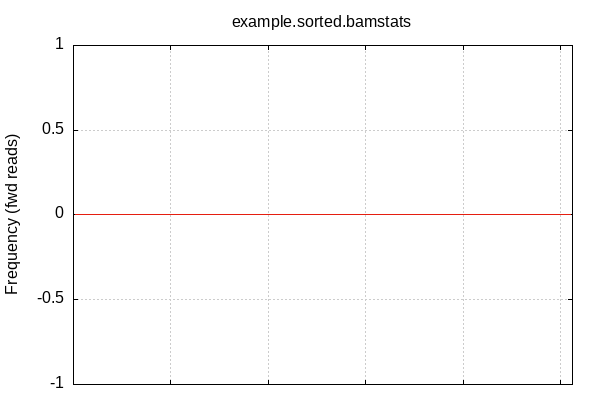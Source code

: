 
            set terminal png size 600,400 truecolor
            set output "example.stats/quals3.png"
            set grid xtics ytics y2tics back lc rgb "#cccccc"
            set multiplot
            
            set title "example.sorted.bamstats"
            set ylabel "Frequency (fwd reads)"
            set label "Cycle 1" at 256+1,4
            unset xlabel
            set xrange [0:256]
            set format x ""
        plot '-' using 1:2 with lines t '','-' using 1:2 with lines t '','-' using 1:2 with lines t '','-' using 1:2 with lines t '','-' using 1:2 with lines t '','-' using 1:2 with lines t '','-' using 1:2 with lines t '','-' using 1:2 with lines t '','-' using 1:2 with lines t '','-' using 1:2 with lines t '','-' using 1:2 with lines t '','-' using 1:2 with lines t '','-' using 1:2 with lines t '','-' using 1:2 with lines t '','-' using 1:2 with lines t '','-' using 1:2 with lines t '','-' using 1:2 with lines t '','-' using 1:2 with lines t '','-' using 1:2 with lines t '','-' using 1:2 with lines t '','-' using 1:2 with lines t '','-' using 1:2 with lines t '','-' using 1:2 with lines t '','-' using 1:2 with lines t '','-' using 1:2 with lines t '','-' using 1:2 with lines t '','-' using 1:2 with lines t '','-' using 1:2 with lines t '','-' using 1:2 with lines t '','-' using 1:2 with lines t '','-' using 1:2 with lines t ''
1	0
2	0
3	0
4	0
5	0
6	0
7	0
8	0
9	0
10	0
11	0
12	0
13	0
14	0
15	0
16	0
17	0
18	0
19	0
20	0
21	0
22	0
23	0
24	0
25	0
26	0
27	0
28	0
29	0
30	0
31	0
32	0
33	0
34	0
35	0
36	0
37	0
38	0
39	0
40	0
41	0
42	0
43	0
44	0
45	0
46	0
47	0
48	0
49	0
50	0
51	0
52	0
53	0
54	0
55	0
56	0
57	0
58	0
59	0
60	0
61	0
62	0
63	0
64	0
65	0
66	0
67	0
68	0
69	0
70	0
71	0
72	0
73	0
74	0
75	0
76	0
77	0
78	0
79	0
80	0
81	0
82	0
83	0
84	0
85	0
86	0
87	0
88	0
89	0
90	0
91	0
92	0
93	0
94	0
95	0
96	0
97	0
98	0
99	0
100	0
101	0
102	0
103	0
104	0
105	0
106	0
107	0
108	0
109	0
110	0
111	0
112	0
113	0
114	0
115	0
116	0
117	0
118	0
119	0
120	0
121	0
122	0
123	0
124	0
125	0
126	0
127	0
128	0
129	0
130	0
131	0
132	0
133	0
134	0
135	0
136	0
137	0
138	0
139	0
140	0
141	0
142	0
143	0
144	0
145	0
146	0
147	0
148	0
149	0
150	0
151	0
152	0
153	0
154	0
155	0
156	0
157	0
158	0
159	0
160	0
161	0
162	0
163	0
164	0
165	0
166	0
167	0
168	0
169	0
170	0
171	0
172	0
173	0
174	0
175	0
176	0
177	0
178	0
179	0
180	0
181	0
182	0
183	0
184	0
185	0
186	0
187	0
188	0
189	0
190	0
191	0
192	0
193	0
194	0
195	0
196	0
197	0
198	0
199	0
200	0
201	0
202	0
203	0
204	0
205	0
206	0
207	0
208	0
209	0
210	0
211	0
212	0
213	0
214	0
215	0
216	0
217	0
218	0
219	0
220	0
221	0
222	0
223	0
224	0
225	0
226	0
227	0
228	0
229	0
230	0
231	0
232	0
233	0
234	0
235	0
236	0
237	0
238	0
239	0
240	0
241	0
242	0
243	0
244	0
245	0
246	0
247	0
248	0
249	0
250	0
251	0
252	0
253	0
254	0
255	0
end
1	0
2	0
3	0
4	0
5	0
6	0
7	0
8	0
9	0
10	0
11	0
12	0
13	0
14	0
15	0
16	0
17	0
18	0
19	0
20	0
21	0
22	0
23	0
24	0
25	0
26	0
27	0
28	0
29	0
30	0
31	0
32	0
33	0
34	0
35	0
36	0
37	0
38	0
39	0
40	0
41	0
42	0
43	0
44	0
45	0
46	0
47	0
48	0
49	0
50	0
51	0
52	0
53	0
54	0
55	0
56	0
57	0
58	0
59	0
60	0
61	0
62	0
63	0
64	0
65	0
66	0
67	0
68	0
69	0
70	0
71	0
72	0
73	0
74	0
75	0
76	0
77	0
78	0
79	0
80	0
81	0
82	0
83	0
84	0
85	0
86	0
87	0
88	0
89	0
90	0
91	0
92	0
93	0
94	0
95	0
96	0
97	0
98	0
99	0
100	0
101	0
102	0
103	0
104	0
105	0
106	0
107	0
108	0
109	0
110	0
111	0
112	0
113	0
114	0
115	0
116	0
117	0
118	0
119	0
120	0
121	0
122	0
123	0
124	0
125	0
126	0
127	0
128	0
129	0
130	0
131	0
132	0
133	0
134	0
135	0
136	0
137	0
138	0
139	0
140	0
141	0
142	0
143	0
144	0
145	0
146	0
147	0
148	0
149	0
150	0
151	0
152	0
153	0
154	0
155	0
156	0
157	0
158	0
159	0
160	0
161	0
162	0
163	0
164	0
165	0
166	0
167	0
168	0
169	0
170	0
171	0
172	0
173	0
174	0
175	0
176	0
177	0
178	0
179	0
180	0
181	0
182	0
183	0
184	0
185	0
186	0
187	0
188	0
189	0
190	0
191	0
192	0
193	0
194	0
195	0
196	0
197	0
198	0
199	0
200	0
201	0
202	0
203	0
204	0
205	0
206	0
207	0
208	0
209	0
210	0
211	0
212	0
213	0
214	0
215	0
216	0
217	0
218	0
219	0
220	0
221	0
222	0
223	0
224	0
225	0
226	0
227	0
228	0
229	0
230	0
231	0
232	0
233	0
234	0
235	0
236	0
237	0
238	0
239	0
240	0
241	0
242	0
243	0
244	0
245	0
246	0
247	0
248	0
249	0
250	0
251	0
252	0
253	0
254	0
255	0
end
1	0
2	0
3	0
4	0
5	0
6	0
7	0
8	0
9	0
10	0
11	0
12	0
13	0
14	0
15	0
16	0
17	0
18	0
19	0
20	0
21	0
22	0
23	0
24	0
25	0
26	0
27	0
28	0
29	0
30	0
31	0
32	0
33	0
34	0
35	0
36	0
37	0
38	0
39	0
40	0
41	0
42	0
43	0
44	0
45	0
46	0
47	0
48	0
49	0
50	0
51	0
52	0
53	0
54	0
55	0
56	0
57	0
58	0
59	0
60	0
61	0
62	0
63	0
64	0
65	0
66	0
67	0
68	0
69	0
70	0
71	0
72	0
73	0
74	0
75	0
76	0
77	0
78	0
79	0
80	0
81	0
82	0
83	0
84	0
85	0
86	0
87	0
88	0
89	0
90	0
91	0
92	0
93	0
94	0
95	0
96	0
97	0
98	0
99	0
100	0
101	0
102	0
103	0
104	0
105	0
106	0
107	0
108	0
109	0
110	0
111	0
112	0
113	0
114	0
115	0
116	0
117	0
118	0
119	0
120	0
121	0
122	0
123	0
124	0
125	0
126	0
127	0
128	0
129	0
130	0
131	0
132	0
133	0
134	0
135	0
136	0
137	0
138	0
139	0
140	0
141	0
142	0
143	0
144	0
145	0
146	0
147	0
148	0
149	0
150	0
151	0
152	0
153	0
154	0
155	0
156	0
157	0
158	0
159	0
160	0
161	0
162	0
163	0
164	0
165	0
166	0
167	0
168	0
169	0
170	0
171	0
172	0
173	0
174	0
175	0
176	0
177	0
178	0
179	0
180	0
181	0
182	0
183	0
184	0
185	0
186	0
187	0
188	0
189	0
190	0
191	0
192	0
193	0
194	0
195	0
196	0
197	0
198	0
199	0
200	0
201	0
202	0
203	0
204	0
205	0
206	0
207	0
208	0
209	0
210	0
211	0
212	0
213	0
214	0
215	0
216	0
217	0
218	0
219	0
220	0
221	0
222	0
223	0
224	0
225	0
226	0
227	0
228	0
229	0
230	0
231	0
232	0
233	0
234	0
235	0
236	0
237	0
238	0
239	0
240	0
241	0
242	0
243	0
244	0
245	0
246	0
247	0
248	0
249	0
250	0
251	0
252	0
253	0
254	0
255	0
end
1	0
2	0
3	0
4	0
5	0
6	0
7	0
8	0
9	0
10	0
11	0
12	0
13	0
14	0
15	0
16	0
17	0
18	0
19	0
20	0
21	0
22	0
23	0
24	0
25	0
26	0
27	0
28	0
29	0
30	0
31	0
32	0
33	0
34	0
35	0
36	0
37	0
38	0
39	0
40	0
41	0
42	0
43	0
44	0
45	0
46	0
47	0
48	0
49	0
50	0
51	0
52	0
53	0
54	0
55	0
56	0
57	0
58	0
59	0
60	0
61	0
62	0
63	0
64	0
65	0
66	0
67	0
68	0
69	0
70	0
71	0
72	0
73	0
74	0
75	0
76	0
77	0
78	0
79	0
80	0
81	0
82	0
83	0
84	0
85	0
86	0
87	0
88	0
89	0
90	0
91	0
92	0
93	0
94	0
95	0
96	0
97	0
98	0
99	0
100	0
101	0
102	0
103	0
104	0
105	0
106	0
107	0
108	0
109	0
110	0
111	0
112	0
113	0
114	0
115	0
116	0
117	0
118	0
119	0
120	0
121	0
122	0
123	0
124	0
125	0
126	0
127	0
128	0
129	0
130	0
131	0
132	0
133	0
134	0
135	0
136	0
137	0
138	0
139	0
140	0
141	0
142	0
143	0
144	0
145	0
146	0
147	0
148	0
149	0
150	0
151	0
152	0
153	0
154	0
155	0
156	0
157	0
158	0
159	0
160	0
161	0
162	0
163	0
164	0
165	0
166	0
167	0
168	0
169	0
170	0
171	0
172	0
173	0
174	0
175	0
176	0
177	0
178	0
179	0
180	0
181	0
182	0
183	0
184	0
185	0
186	0
187	0
188	0
189	0
190	0
191	0
192	0
193	0
194	0
195	0
196	0
197	0
198	0
199	0
200	0
201	0
202	0
203	0
204	0
205	0
206	0
207	0
208	0
209	0
210	0
211	0
212	0
213	0
214	0
215	0
216	0
217	0
218	0
219	0
220	0
221	0
222	0
223	0
224	0
225	0
226	0
227	0
228	0
229	0
230	0
231	0
232	0
233	0
234	0
235	0
236	0
237	0
238	0
239	0
240	0
241	0
242	0
243	0
244	0
245	0
246	0
247	0
248	0
249	0
250	0
251	0
252	0
253	0
254	0
255	0
end
1	0
2	0
3	0
4	0
5	0
6	0
7	0
8	0
9	0
10	0
11	0
12	0
13	0
14	0
15	0
16	0
17	0
18	0
19	0
20	0
21	0
22	0
23	0
24	0
25	0
26	0
27	0
28	0
29	0
30	0
31	0
32	0
33	0
34	0
35	0
36	0
37	0
38	0
39	0
40	0
41	0
42	0
43	0
44	0
45	0
46	0
47	0
48	0
49	0
50	0
51	0
52	0
53	0
54	0
55	0
56	0
57	0
58	0
59	0
60	0
61	0
62	0
63	0
64	0
65	0
66	0
67	0
68	0
69	0
70	0
71	0
72	0
73	0
74	0
75	0
76	0
77	0
78	0
79	0
80	0
81	0
82	0
83	0
84	0
85	0
86	0
87	0
88	0
89	0
90	0
91	0
92	0
93	0
94	0
95	0
96	0
97	0
98	0
99	0
100	0
101	0
102	0
103	0
104	0
105	0
106	0
107	0
108	0
109	0
110	0
111	0
112	0
113	0
114	0
115	0
116	0
117	0
118	0
119	0
120	0
121	0
122	0
123	0
124	0
125	0
126	0
127	0
128	0
129	0
130	0
131	0
132	0
133	0
134	0
135	0
136	0
137	0
138	0
139	0
140	0
141	0
142	0
143	0
144	0
145	0
146	0
147	0
148	0
149	0
150	0
151	0
152	0
153	0
154	0
155	0
156	0
157	0
158	0
159	0
160	0
161	0
162	0
163	0
164	0
165	0
166	0
167	0
168	0
169	0
170	0
171	0
172	0
173	0
174	0
175	0
176	0
177	0
178	0
179	0
180	0
181	0
182	0
183	0
184	0
185	0
186	0
187	0
188	0
189	0
190	0
191	0
192	0
193	0
194	0
195	0
196	0
197	0
198	0
199	0
200	0
201	0
202	0
203	0
204	0
205	0
206	0
207	0
208	0
209	0
210	0
211	0
212	0
213	0
214	0
215	0
216	0
217	0
218	0
219	0
220	0
221	0
222	0
223	0
224	0
225	0
226	0
227	0
228	0
229	0
230	0
231	0
232	0
233	0
234	0
235	0
236	0
237	0
238	0
239	0
240	0
241	0
242	0
243	0
244	0
245	0
246	0
247	0
248	0
249	0
250	0
251	0
252	0
253	0
254	0
255	0
end
1	0
2	0
3	0
4	0
5	0
6	0
7	0
8	0
9	0
10	0
11	0
12	0
13	0
14	0
15	0
16	0
17	0
18	0
19	0
20	0
21	0
22	0
23	0
24	0
25	0
26	0
27	0
28	0
29	0
30	0
31	0
32	0
33	0
34	0
35	0
36	0
37	0
38	0
39	0
40	0
41	0
42	0
43	0
44	0
45	0
46	0
47	0
48	0
49	0
50	0
51	0
52	0
53	0
54	0
55	0
56	0
57	0
58	0
59	0
60	0
61	0
62	0
63	0
64	0
65	0
66	0
67	0
68	0
69	0
70	0
71	0
72	0
73	0
74	0
75	0
76	0
77	0
78	0
79	0
80	0
81	0
82	0
83	0
84	0
85	0
86	0
87	0
88	0
89	0
90	0
91	0
92	0
93	0
94	0
95	0
96	0
97	0
98	0
99	0
100	0
101	0
102	0
103	0
104	0
105	0
106	0
107	0
108	0
109	0
110	0
111	0
112	0
113	0
114	0
115	0
116	0
117	0
118	0
119	0
120	0
121	0
122	0
123	0
124	0
125	0
126	0
127	0
128	0
129	0
130	0
131	0
132	0
133	0
134	0
135	0
136	0
137	0
138	0
139	0
140	0
141	0
142	0
143	0
144	0
145	0
146	0
147	0
148	0
149	0
150	0
151	0
152	0
153	0
154	0
155	0
156	0
157	0
158	0
159	0
160	0
161	0
162	0
163	0
164	0
165	0
166	0
167	0
168	0
169	0
170	0
171	0
172	0
173	0
174	0
175	0
176	0
177	0
178	0
179	0
180	0
181	0
182	0
183	0
184	0
185	0
186	0
187	0
188	0
189	0
190	0
191	0
192	0
193	0
194	0
195	0
196	0
197	0
198	0
199	0
200	0
201	0
202	0
203	0
204	0
205	0
206	0
207	0
208	0
209	0
210	0
211	0
212	0
213	0
214	0
215	0
216	0
217	0
218	0
219	0
220	0
221	0
222	0
223	0
224	0
225	0
226	0
227	0
228	0
229	0
230	0
231	0
232	0
233	0
234	0
235	0
236	0
237	0
238	0
239	0
240	0
241	0
242	0
243	0
244	0
245	0
246	0
247	0
248	0
249	0
250	0
251	0
252	0
253	0
254	0
255	0
end
1	0
2	0
3	0
4	0
5	0
6	0
7	0
8	0
9	0
10	0
11	0
12	0
13	0
14	0
15	0
16	0
17	0
18	0
19	0
20	0
21	0
22	0
23	0
24	0
25	0
26	0
27	0
28	0
29	0
30	0
31	0
32	0
33	0
34	0
35	0
36	0
37	0
38	0
39	0
40	0
41	0
42	0
43	0
44	0
45	0
46	0
47	0
48	0
49	0
50	0
51	0
52	0
53	0
54	0
55	0
56	0
57	0
58	0
59	0
60	0
61	0
62	0
63	0
64	0
65	0
66	0
67	0
68	0
69	0
70	0
71	0
72	0
73	0
74	0
75	0
76	0
77	0
78	0
79	0
80	0
81	0
82	0
83	0
84	0
85	0
86	0
87	0
88	0
89	0
90	0
91	0
92	0
93	0
94	0
95	0
96	0
97	0
98	0
99	0
100	0
101	0
102	0
103	0
104	0
105	0
106	0
107	0
108	0
109	0
110	0
111	0
112	0
113	0
114	0
115	0
116	0
117	0
118	0
119	0
120	0
121	0
122	0
123	0
124	0
125	0
126	0
127	0
128	0
129	0
130	0
131	0
132	0
133	0
134	0
135	0
136	0
137	0
138	0
139	0
140	0
141	0
142	0
143	0
144	0
145	0
146	0
147	0
148	0
149	0
150	0
151	0
152	0
153	0
154	0
155	0
156	0
157	0
158	0
159	0
160	0
161	0
162	0
163	0
164	0
165	0
166	0
167	0
168	0
169	0
170	0
171	0
172	0
173	0
174	0
175	0
176	0
177	0
178	0
179	0
180	0
181	0
182	0
183	0
184	0
185	0
186	0
187	0
188	0
189	0
190	0
191	0
192	0
193	0
194	0
195	0
196	0
197	0
198	0
199	0
200	0
201	0
202	0
203	0
204	0
205	0
206	0
207	0
208	0
209	0
210	0
211	0
212	0
213	0
214	0
215	0
216	0
217	0
218	0
219	0
220	0
221	0
222	0
223	0
224	0
225	0
226	0
227	0
228	0
229	0
230	0
231	0
232	0
233	0
234	0
235	0
236	0
237	0
238	0
239	0
240	0
241	0
242	0
243	0
244	0
245	0
246	0
247	0
248	0
249	0
250	0
251	0
252	0
253	0
254	0
255	0
end
1	0
2	0
3	0
4	0
5	0
6	0
7	0
8	0
9	0
10	0
11	0
12	0
13	0
14	0
15	0
16	0
17	0
18	0
19	0
20	0
21	0
22	0
23	0
24	0
25	0
26	0
27	0
28	0
29	0
30	0
31	0
32	0
33	0
34	0
35	0
36	0
37	0
38	0
39	0
40	0
41	0
42	0
43	0
44	0
45	0
46	0
47	0
48	0
49	0
50	0
51	0
52	0
53	0
54	0
55	0
56	0
57	0
58	0
59	0
60	0
61	0
62	0
63	0
64	0
65	0
66	0
67	0
68	0
69	0
70	0
71	0
72	0
73	0
74	0
75	0
76	0
77	0
78	0
79	0
80	0
81	0
82	0
83	0
84	0
85	0
86	0
87	0
88	0
89	0
90	0
91	0
92	0
93	0
94	0
95	0
96	0
97	0
98	0
99	0
100	0
101	0
102	0
103	0
104	0
105	0
106	0
107	0
108	0
109	0
110	0
111	0
112	0
113	0
114	0
115	0
116	0
117	0
118	0
119	0
120	0
121	0
122	0
123	0
124	0
125	0
126	0
127	0
128	0
129	0
130	0
131	0
132	0
133	0
134	0
135	0
136	0
137	0
138	0
139	0
140	0
141	0
142	0
143	0
144	0
145	0
146	0
147	0
148	0
149	0
150	0
151	0
152	0
153	0
154	0
155	0
156	0
157	0
158	0
159	0
160	0
161	0
162	0
163	0
164	0
165	0
166	0
167	0
168	0
169	0
170	0
171	0
172	0
173	0
174	0
175	0
176	0
177	0
178	0
179	0
180	0
181	0
182	0
183	0
184	0
185	0
186	0
187	0
188	0
189	0
190	0
191	0
192	0
193	0
194	0
195	0
196	0
197	0
198	0
199	0
200	0
201	0
202	0
203	0
204	0
205	0
206	0
207	0
208	0
209	0
210	0
211	0
212	0
213	0
214	0
215	0
216	0
217	0
218	0
219	0
220	0
221	0
222	0
223	0
224	0
225	0
226	0
227	0
228	0
229	0
230	0
231	0
232	0
233	0
234	0
235	0
236	0
237	0
238	0
239	0
240	0
241	0
242	0
243	0
244	0
245	0
246	0
247	0
248	0
249	0
250	0
251	0
252	0
253	0
254	0
255	0
end
1	0
2	0
3	0
4	0
5	0
6	0
7	0
8	0
9	0
10	0
11	0
12	0
13	0
14	0
15	0
16	0
17	0
18	0
19	0
20	0
21	0
22	0
23	0
24	0
25	0
26	0
27	0
28	0
29	0
30	0
31	0
32	0
33	0
34	0
35	0
36	0
37	0
38	0
39	0
40	0
41	0
42	0
43	0
44	0
45	0
46	0
47	0
48	0
49	0
50	0
51	0
52	0
53	0
54	0
55	0
56	0
57	0
58	0
59	0
60	0
61	0
62	0
63	0
64	0
65	0
66	0
67	0
68	0
69	0
70	0
71	0
72	0
73	0
74	0
75	0
76	0
77	0
78	0
79	0
80	0
81	0
82	0
83	0
84	0
85	0
86	0
87	0
88	0
89	0
90	0
91	0
92	0
93	0
94	0
95	0
96	0
97	0
98	0
99	0
100	0
101	0
102	0
103	0
104	0
105	0
106	0
107	0
108	0
109	0
110	0
111	0
112	0
113	0
114	0
115	0
116	0
117	0
118	0
119	0
120	0
121	0
122	0
123	0
124	0
125	0
126	0
127	0
128	0
129	0
130	0
131	0
132	0
133	0
134	0
135	0
136	0
137	0
138	0
139	0
140	0
141	0
142	0
143	0
144	0
145	0
146	0
147	0
148	0
149	0
150	0
151	0
152	0
153	0
154	0
155	0
156	0
157	0
158	0
159	0
160	0
161	0
162	0
163	0
164	0
165	0
166	0
167	0
168	0
169	0
170	0
171	0
172	0
173	0
174	0
175	0
176	0
177	0
178	0
179	0
180	0
181	0
182	0
183	0
184	0
185	0
186	0
187	0
188	0
189	0
190	0
191	0
192	0
193	0
194	0
195	0
196	0
197	0
198	0
199	0
200	0
201	0
202	0
203	0
204	0
205	0
206	0
207	0
208	0
209	0
210	0
211	0
212	0
213	0
214	0
215	0
216	0
217	0
218	0
219	0
220	0
221	0
222	0
223	0
224	0
225	0
226	0
227	0
228	0
229	0
230	0
231	0
232	0
233	0
234	0
235	0
236	0
237	0
238	0
239	0
240	0
241	0
242	0
243	0
244	0
245	0
246	0
247	0
248	0
249	0
250	0
251	0
252	0
253	0
254	0
255	0
end
1	0
2	0
3	0
4	0
5	0
6	0
7	0
8	0
9	0
10	0
11	0
12	0
13	0
14	0
15	0
16	0
17	0
18	0
19	0
20	0
21	0
22	0
23	0
24	0
25	0
26	0
27	0
28	0
29	0
30	0
31	0
32	0
33	0
34	0
35	0
36	0
37	0
38	0
39	0
40	0
41	0
42	0
43	0
44	0
45	0
46	0
47	0
48	0
49	0
50	0
51	0
52	0
53	0
54	0
55	0
56	0
57	0
58	0
59	0
60	0
61	0
62	0
63	0
64	0
65	0
66	0
67	0
68	0
69	0
70	0
71	0
72	0
73	0
74	0
75	0
76	0
77	0
78	0
79	0
80	0
81	0
82	0
83	0
84	0
85	0
86	0
87	0
88	0
89	0
90	0
91	0
92	0
93	0
94	0
95	0
96	0
97	0
98	0
99	0
100	0
101	0
102	0
103	0
104	0
105	0
106	0
107	0
108	0
109	0
110	0
111	0
112	0
113	0
114	0
115	0
116	0
117	0
118	0
119	0
120	0
121	0
122	0
123	0
124	0
125	0
126	0
127	0
128	0
129	0
130	0
131	0
132	0
133	0
134	0
135	0
136	0
137	0
138	0
139	0
140	0
141	0
142	0
143	0
144	0
145	0
146	0
147	0
148	0
149	0
150	0
151	0
152	0
153	0
154	0
155	0
156	0
157	0
158	0
159	0
160	0
161	0
162	0
163	0
164	0
165	0
166	0
167	0
168	0
169	0
170	0
171	0
172	0
173	0
174	0
175	0
176	0
177	0
178	0
179	0
180	0
181	0
182	0
183	0
184	0
185	0
186	0
187	0
188	0
189	0
190	0
191	0
192	0
193	0
194	0
195	0
196	0
197	0
198	0
199	0
200	0
201	0
202	0
203	0
204	0
205	0
206	0
207	0
208	0
209	0
210	0
211	0
212	0
213	0
214	0
215	0
216	0
217	0
218	0
219	0
220	0
221	0
222	0
223	0
224	0
225	0
226	0
227	0
228	0
229	0
230	0
231	0
232	0
233	0
234	0
235	0
236	0
237	0
238	0
239	0
240	0
241	0
242	0
243	0
244	0
245	0
246	0
247	0
248	0
249	0
250	0
251	0
252	0
253	0
254	0
255	0
end
1	0
2	0
3	0
4	0
5	0
6	0
7	0
8	0
9	0
10	0
11	0
12	0
13	0
14	0
15	0
16	0
17	0
18	0
19	0
20	0
21	0
22	0
23	0
24	0
25	0
26	0
27	0
28	0
29	0
30	0
31	0
32	0
33	0
34	0
35	0
36	0
37	0
38	0
39	0
40	0
41	0
42	0
43	0
44	0
45	0
46	0
47	0
48	0
49	0
50	0
51	0
52	0
53	0
54	0
55	0
56	0
57	0
58	0
59	0
60	0
61	0
62	0
63	0
64	0
65	0
66	0
67	0
68	0
69	0
70	0
71	0
72	0
73	0
74	0
75	0
76	0
77	0
78	0
79	0
80	0
81	0
82	0
83	0
84	0
85	0
86	0
87	0
88	0
89	0
90	0
91	0
92	0
93	0
94	0
95	0
96	0
97	0
98	0
99	0
100	0
101	0
102	0
103	0
104	0
105	0
106	0
107	0
108	0
109	0
110	0
111	0
112	0
113	0
114	0
115	0
116	0
117	0
118	0
119	0
120	0
121	0
122	0
123	0
124	0
125	0
126	0
127	0
128	0
129	0
130	0
131	0
132	0
133	0
134	0
135	0
136	0
137	0
138	0
139	0
140	0
141	0
142	0
143	0
144	0
145	0
146	0
147	0
148	0
149	0
150	0
151	0
152	0
153	0
154	0
155	0
156	0
157	0
158	0
159	0
160	0
161	0
162	0
163	0
164	0
165	0
166	0
167	0
168	0
169	0
170	0
171	0
172	0
173	0
174	0
175	0
176	0
177	0
178	0
179	0
180	0
181	0
182	0
183	0
184	0
185	0
186	0
187	0
188	0
189	0
190	0
191	0
192	0
193	0
194	0
195	0
196	0
197	0
198	0
199	0
200	0
201	0
202	0
203	0
204	0
205	0
206	0
207	0
208	0
209	0
210	0
211	0
212	0
213	0
214	0
215	0
216	0
217	0
218	0
219	0
220	0
221	0
222	0
223	0
224	0
225	0
226	0
227	0
228	0
229	0
230	0
231	0
232	0
233	0
234	0
235	0
236	0
237	0
238	0
239	0
240	0
241	0
242	0
243	0
244	0
245	0
246	0
247	0
248	0
249	0
250	0
251	0
252	0
253	0
254	0
255	0
end
1	0
2	0
3	0
4	0
5	0
6	0
7	0
8	0
9	0
10	0
11	0
12	0
13	0
14	0
15	0
16	0
17	0
18	0
19	0
20	0
21	0
22	0
23	0
24	0
25	0
26	0
27	0
28	0
29	0
30	0
31	0
32	0
33	0
34	0
35	0
36	0
37	0
38	0
39	0
40	0
41	0
42	0
43	0
44	0
45	0
46	0
47	0
48	0
49	0
50	0
51	0
52	0
53	0
54	0
55	0
56	0
57	0
58	0
59	0
60	0
61	0
62	0
63	0
64	0
65	0
66	0
67	0
68	0
69	0
70	0
71	0
72	0
73	0
74	0
75	0
76	0
77	0
78	0
79	0
80	0
81	0
82	0
83	0
84	0
85	0
86	0
87	0
88	0
89	0
90	0
91	0
92	0
93	0
94	0
95	0
96	0
97	0
98	0
99	0
100	0
101	0
102	0
103	0
104	0
105	0
106	0
107	0
108	0
109	0
110	0
111	0
112	0
113	0
114	0
115	0
116	0
117	0
118	0
119	0
120	0
121	0
122	0
123	0
124	0
125	0
126	0
127	0
128	0
129	0
130	0
131	0
132	0
133	0
134	0
135	0
136	0
137	0
138	0
139	0
140	0
141	0
142	0
143	0
144	0
145	0
146	0
147	0
148	0
149	0
150	0
151	0
152	0
153	0
154	0
155	0
156	0
157	0
158	0
159	0
160	0
161	0
162	0
163	0
164	0
165	0
166	0
167	0
168	0
169	0
170	0
171	0
172	0
173	0
174	0
175	0
176	0
177	0
178	0
179	0
180	0
181	0
182	0
183	0
184	0
185	0
186	0
187	0
188	0
189	0
190	0
191	0
192	0
193	0
194	0
195	0
196	0
197	0
198	0
199	0
200	0
201	0
202	0
203	0
204	0
205	0
206	0
207	0
208	0
209	0
210	0
211	0
212	0
213	0
214	0
215	0
216	0
217	0
218	0
219	0
220	0
221	0
222	0
223	0
224	0
225	0
226	0
227	0
228	0
229	0
230	0
231	0
232	0
233	0
234	0
235	0
236	0
237	0
238	0
239	0
240	0
241	0
242	0
243	0
244	0
245	0
246	0
247	0
248	0
249	0
250	0
251	0
252	0
253	0
254	0
255	0
end
1	0
2	0
3	0
4	0
5	0
6	0
7	0
8	0
9	0
10	0
11	0
12	0
13	0
14	0
15	0
16	0
17	0
18	0
19	0
20	0
21	0
22	0
23	0
24	0
25	0
26	0
27	0
28	0
29	0
30	0
31	0
32	0
33	0
34	0
35	0
36	0
37	0
38	0
39	0
40	0
41	0
42	0
43	0
44	0
45	0
46	0
47	0
48	0
49	0
50	0
51	0
52	0
53	0
54	0
55	0
56	0
57	0
58	0
59	0
60	0
61	0
62	0
63	0
64	0
65	0
66	0
67	0
68	0
69	0
70	0
71	0
72	0
73	0
74	0
75	0
76	0
77	0
78	0
79	0
80	0
81	0
82	0
83	0
84	0
85	0
86	0
87	0
88	0
89	0
90	0
91	0
92	0
93	0
94	0
95	0
96	0
97	0
98	0
99	0
100	0
101	0
102	0
103	0
104	0
105	0
106	0
107	0
108	0
109	0
110	0
111	0
112	0
113	0
114	0
115	0
116	0
117	0
118	0
119	0
120	0
121	0
122	0
123	0
124	0
125	0
126	0
127	0
128	0
129	0
130	0
131	0
132	0
133	0
134	0
135	0
136	0
137	0
138	0
139	0
140	0
141	0
142	0
143	0
144	0
145	0
146	0
147	0
148	0
149	0
150	0
151	0
152	0
153	0
154	0
155	0
156	0
157	0
158	0
159	0
160	0
161	0
162	0
163	0
164	0
165	0
166	0
167	0
168	0
169	0
170	0
171	0
172	0
173	0
174	0
175	0
176	0
177	0
178	0
179	0
180	0
181	0
182	0
183	0
184	0
185	0
186	0
187	0
188	0
189	0
190	0
191	0
192	0
193	0
194	0
195	0
196	0
197	0
198	0
199	0
200	0
201	0
202	0
203	0
204	0
205	0
206	0
207	0
208	0
209	0
210	0
211	0
212	0
213	0
214	0
215	0
216	0
217	0
218	0
219	0
220	0
221	0
222	0
223	0
224	0
225	0
226	0
227	0
228	0
229	0
230	0
231	0
232	0
233	0
234	0
235	0
236	0
237	0
238	0
239	0
240	0
241	0
242	0
243	0
244	0
245	0
246	0
247	0
248	0
249	0
250	0
251	0
252	0
253	0
254	0
255	0
end
1	0
2	0
3	0
4	0
5	0
6	0
7	0
8	0
9	0
10	0
11	0
12	0
13	0
14	0
15	0
16	0
17	0
18	0
19	0
20	0
21	0
22	0
23	0
24	0
25	0
26	0
27	0
28	0
29	0
30	0
31	0
32	0
33	0
34	0
35	0
36	0
37	0
38	0
39	0
40	0
41	0
42	0
43	0
44	0
45	0
46	0
47	0
48	0
49	0
50	0
51	0
52	0
53	0
54	0
55	0
56	0
57	0
58	0
59	0
60	0
61	0
62	0
63	0
64	0
65	0
66	0
67	0
68	0
69	0
70	0
71	0
72	0
73	0
74	0
75	0
76	0
77	0
78	0
79	0
80	0
81	0
82	0
83	0
84	0
85	0
86	0
87	0
88	0
89	0
90	0
91	0
92	0
93	0
94	0
95	0
96	0
97	0
98	0
99	0
100	0
101	0
102	0
103	0
104	0
105	0
106	0
107	0
108	0
109	0
110	0
111	0
112	0
113	0
114	0
115	0
116	0
117	0
118	0
119	0
120	0
121	0
122	0
123	0
124	0
125	0
126	0
127	0
128	0
129	0
130	0
131	0
132	0
133	0
134	0
135	0
136	0
137	0
138	0
139	0
140	0
141	0
142	0
143	0
144	0
145	0
146	0
147	0
148	0
149	0
150	0
151	0
152	0
153	0
154	0
155	0
156	0
157	0
158	0
159	0
160	0
161	0
162	0
163	0
164	0
165	0
166	0
167	0
168	0
169	0
170	0
171	0
172	0
173	0
174	0
175	0
176	0
177	0
178	0
179	0
180	0
181	0
182	0
183	0
184	0
185	0
186	0
187	0
188	0
189	0
190	0
191	0
192	0
193	0
194	0
195	0
196	0
197	0
198	0
199	0
200	0
201	0
202	0
203	0
204	0
205	0
206	0
207	0
208	0
209	0
210	0
211	0
212	0
213	0
214	0
215	0
216	0
217	0
218	0
219	0
220	0
221	0
222	0
223	0
224	0
225	0
226	0
227	0
228	0
229	0
230	0
231	0
232	0
233	0
234	0
235	0
236	0
237	0
238	0
239	0
240	0
241	0
242	0
243	0
244	0
245	0
246	0
247	0
248	0
249	0
250	0
251	0
252	0
253	0
254	0
255	0
end
1	0
2	0
3	0
4	0
5	0
6	0
7	0
8	0
9	0
10	0
11	0
12	0
13	0
14	0
15	0
16	0
17	0
18	0
19	0
20	0
21	0
22	0
23	0
24	0
25	0
26	0
27	0
28	0
29	0
30	0
31	0
32	0
33	0
34	0
35	0
36	0
37	0
38	0
39	0
40	0
41	0
42	0
43	0
44	0
45	0
46	0
47	0
48	0
49	0
50	0
51	0
52	0
53	0
54	0
55	0
56	0
57	0
58	0
59	0
60	0
61	0
62	0
63	0
64	0
65	0
66	0
67	0
68	0
69	0
70	0
71	0
72	0
73	0
74	0
75	0
76	0
77	0
78	0
79	0
80	0
81	0
82	0
83	0
84	0
85	0
86	0
87	0
88	0
89	0
90	0
91	0
92	0
93	0
94	0
95	0
96	0
97	0
98	0
99	0
100	0
101	0
102	0
103	0
104	0
105	0
106	0
107	0
108	0
109	0
110	0
111	0
112	0
113	0
114	0
115	0
116	0
117	0
118	0
119	0
120	0
121	0
122	0
123	0
124	0
125	0
126	0
127	0
128	0
129	0
130	0
131	0
132	0
133	0
134	0
135	0
136	0
137	0
138	0
139	0
140	0
141	0
142	0
143	0
144	0
145	0
146	0
147	0
148	0
149	0
150	0
151	0
152	0
153	0
154	0
155	0
156	0
157	0
158	0
159	0
160	0
161	0
162	0
163	0
164	0
165	0
166	0
167	0
168	0
169	0
170	0
171	0
172	0
173	0
174	0
175	0
176	0
177	0
178	0
179	0
180	0
181	0
182	0
183	0
184	0
185	0
186	0
187	0
188	0
189	0
190	0
191	0
192	0
193	0
194	0
195	0
196	0
197	0
198	0
199	0
200	0
201	0
202	0
203	0
204	0
205	0
206	0
207	0
208	0
209	0
210	0
211	0
212	0
213	0
214	0
215	0
216	0
217	0
218	0
219	0
220	0
221	0
222	0
223	0
224	0
225	0
226	0
227	0
228	0
229	0
230	0
231	0
232	0
233	0
234	0
235	0
236	0
237	0
238	0
239	0
240	0
241	0
242	0
243	0
244	0
245	0
246	0
247	0
248	0
249	0
250	0
251	0
252	0
253	0
254	0
255	0
end
1	0
2	0
3	0
4	0
5	0
6	0
7	0
8	0
9	0
10	0
11	0
12	0
13	0
14	0
15	0
16	0
17	0
18	0
19	0
20	0
21	0
22	0
23	0
24	0
25	0
26	0
27	0
28	0
29	0
30	0
31	0
32	0
33	0
34	0
35	0
36	0
37	0
38	0
39	0
40	0
41	0
42	0
43	0
44	0
45	0
46	0
47	0
48	0
49	0
50	0
51	0
52	0
53	0
54	0
55	0
56	0
57	0
58	0
59	0
60	0
61	0
62	0
63	0
64	0
65	0
66	0
67	0
68	0
69	0
70	0
71	0
72	0
73	0
74	0
75	0
76	0
77	0
78	0
79	0
80	0
81	0
82	0
83	0
84	0
85	0
86	0
87	0
88	0
89	0
90	0
91	0
92	0
93	0
94	0
95	0
96	0
97	0
98	0
99	0
100	0
101	0
102	0
103	0
104	0
105	0
106	0
107	0
108	0
109	0
110	0
111	0
112	0
113	0
114	0
115	0
116	0
117	0
118	0
119	0
120	0
121	0
122	0
123	0
124	0
125	0
126	0
127	0
128	0
129	0
130	0
131	0
132	0
133	0
134	0
135	0
136	0
137	0
138	0
139	0
140	0
141	0
142	0
143	0
144	0
145	0
146	0
147	0
148	0
149	0
150	0
151	0
152	0
153	0
154	0
155	0
156	0
157	0
158	0
159	0
160	0
161	0
162	0
163	0
164	0
165	0
166	0
167	0
168	0
169	0
170	0
171	0
172	0
173	0
174	0
175	0
176	0
177	0
178	0
179	0
180	0
181	0
182	0
183	0
184	0
185	0
186	0
187	0
188	0
189	0
190	0
191	0
192	0
193	0
194	0
195	0
196	0
197	0
198	0
199	0
200	0
201	0
202	0
203	0
204	0
205	0
206	0
207	0
208	0
209	0
210	0
211	0
212	0
213	0
214	0
215	0
216	0
217	0
218	0
219	0
220	0
221	0
222	0
223	0
224	0
225	0
226	0
227	0
228	0
229	0
230	0
231	0
232	0
233	0
234	0
235	0
236	0
237	0
238	0
239	0
240	0
241	0
242	0
243	0
244	0
245	0
246	0
247	0
248	0
249	0
250	0
251	0
252	0
253	0
254	0
255	0
end
1	0
2	0
3	0
4	0
5	0
6	0
7	0
8	0
9	0
10	0
11	0
12	0
13	0
14	0
15	0
16	0
17	0
18	0
19	0
20	0
21	0
22	0
23	0
24	0
25	0
26	0
27	0
28	0
29	0
30	0
31	0
32	0
33	0
34	0
35	0
36	0
37	0
38	0
39	0
40	0
41	0
42	0
43	0
44	0
45	0
46	0
47	0
48	0
49	0
50	0
51	0
52	0
53	0
54	0
55	0
56	0
57	0
58	0
59	0
60	0
61	0
62	0
63	0
64	0
65	0
66	0
67	0
68	0
69	0
70	0
71	0
72	0
73	0
74	0
75	0
76	0
77	0
78	0
79	0
80	0
81	0
82	0
83	0
84	0
85	0
86	0
87	0
88	0
89	0
90	0
91	0
92	0
93	0
94	0
95	0
96	0
97	0
98	0
99	0
100	0
101	0
102	0
103	0
104	0
105	0
106	0
107	0
108	0
109	0
110	0
111	0
112	0
113	0
114	0
115	0
116	0
117	0
118	0
119	0
120	0
121	0
122	0
123	0
124	0
125	0
126	0
127	0
128	0
129	0
130	0
131	0
132	0
133	0
134	0
135	0
136	0
137	0
138	0
139	0
140	0
141	0
142	0
143	0
144	0
145	0
146	0
147	0
148	0
149	0
150	0
151	0
152	0
153	0
154	0
155	0
156	0
157	0
158	0
159	0
160	0
161	0
162	0
163	0
164	0
165	0
166	0
167	0
168	0
169	0
170	0
171	0
172	0
173	0
174	0
175	0
176	0
177	0
178	0
179	0
180	0
181	0
182	0
183	0
184	0
185	0
186	0
187	0
188	0
189	0
190	0
191	0
192	0
193	0
194	0
195	0
196	0
197	0
198	0
199	0
200	0
201	0
202	0
203	0
204	0
205	0
206	0
207	0
208	0
209	0
210	0
211	0
212	0
213	0
214	0
215	0
216	0
217	0
218	0
219	0
220	0
221	0
222	0
223	0
224	0
225	0
226	0
227	0
228	0
229	0
230	0
231	0
232	0
233	0
234	0
235	0
236	0
237	0
238	0
239	0
240	0
241	0
242	0
243	0
244	0
245	0
246	0
247	0
248	0
249	0
250	0
251	0
252	0
253	0
254	0
255	0
end
1	0
2	0
3	0
4	0
5	0
6	0
7	0
8	0
9	0
10	0
11	0
12	0
13	0
14	0
15	0
16	0
17	0
18	0
19	0
20	0
21	0
22	0
23	0
24	0
25	0
26	0
27	0
28	0
29	0
30	0
31	0
32	0
33	0
34	0
35	0
36	0
37	0
38	0
39	0
40	0
41	0
42	0
43	0
44	0
45	0
46	0
47	0
48	0
49	0
50	0
51	0
52	0
53	0
54	0
55	0
56	0
57	0
58	0
59	0
60	0
61	0
62	0
63	0
64	0
65	0
66	0
67	0
68	0
69	0
70	0
71	0
72	0
73	0
74	0
75	0
76	0
77	0
78	0
79	0
80	0
81	0
82	0
83	0
84	0
85	0
86	0
87	0
88	0
89	0
90	0
91	0
92	0
93	0
94	0
95	0
96	0
97	0
98	0
99	0
100	0
101	0
102	0
103	0
104	0
105	0
106	0
107	0
108	0
109	0
110	0
111	0
112	0
113	0
114	0
115	0
116	0
117	0
118	0
119	0
120	0
121	0
122	0
123	0
124	0
125	0
126	0
127	0
128	0
129	0
130	0
131	0
132	0
133	0
134	0
135	0
136	0
137	0
138	0
139	0
140	0
141	0
142	0
143	0
144	0
145	0
146	0
147	0
148	0
149	0
150	0
151	0
152	0
153	0
154	0
155	0
156	0
157	0
158	0
159	0
160	0
161	0
162	0
163	0
164	0
165	0
166	0
167	0
168	0
169	0
170	0
171	0
172	0
173	0
174	0
175	0
176	0
177	0
178	0
179	0
180	0
181	0
182	0
183	0
184	0
185	0
186	0
187	0
188	0
189	0
190	0
191	0
192	0
193	0
194	0
195	0
196	0
197	0
198	0
199	0
200	0
201	0
202	0
203	0
204	0
205	0
206	0
207	0
208	0
209	0
210	0
211	0
212	0
213	0
214	0
215	0
216	0
217	0
218	0
219	0
220	0
221	0
222	0
223	0
224	0
225	0
226	0
227	0
228	0
229	0
230	0
231	0
232	0
233	0
234	0
235	0
236	0
237	0
238	0
239	0
240	0
241	0
242	0
243	0
244	0
245	0
246	0
247	0
248	0
249	0
250	0
251	0
252	0
253	0
254	0
255	0
end
1	0
2	0
3	0
4	0
5	0
6	0
7	0
8	0
9	0
10	0
11	0
12	0
13	0
14	0
15	0
16	0
17	0
18	0
19	0
20	0
21	0
22	0
23	0
24	0
25	0
26	0
27	0
28	0
29	0
30	0
31	0
32	0
33	0
34	0
35	0
36	0
37	0
38	0
39	0
40	0
41	0
42	0
43	0
44	0
45	0
46	0
47	0
48	0
49	0
50	0
51	0
52	0
53	0
54	0
55	0
56	0
57	0
58	0
59	0
60	0
61	0
62	0
63	0
64	0
65	0
66	0
67	0
68	0
69	0
70	0
71	0
72	0
73	0
74	0
75	0
76	0
77	0
78	0
79	0
80	0
81	0
82	0
83	0
84	0
85	0
86	0
87	0
88	0
89	0
90	0
91	0
92	0
93	0
94	0
95	0
96	0
97	0
98	0
99	0
100	0
101	0
102	0
103	0
104	0
105	0
106	0
107	0
108	0
109	0
110	0
111	0
112	0
113	0
114	0
115	0
116	0
117	0
118	0
119	0
120	0
121	0
122	0
123	0
124	0
125	0
126	0
127	0
128	0
129	0
130	0
131	0
132	0
133	0
134	0
135	0
136	0
137	0
138	0
139	0
140	0
141	0
142	0
143	0
144	0
145	0
146	0
147	0
148	0
149	0
150	0
151	0
152	0
153	0
154	0
155	0
156	0
157	0
158	0
159	0
160	0
161	0
162	0
163	0
164	0
165	0
166	0
167	0
168	0
169	0
170	0
171	0
172	0
173	0
174	0
175	0
176	0
177	0
178	0
179	0
180	0
181	0
182	0
183	0
184	0
185	0
186	0
187	0
188	0
189	0
190	0
191	0
192	0
193	0
194	0
195	0
196	0
197	0
198	0
199	0
200	0
201	0
202	0
203	0
204	0
205	0
206	0
207	0
208	0
209	0
210	0
211	0
212	0
213	0
214	0
215	0
216	0
217	0
218	0
219	0
220	0
221	0
222	0
223	0
224	0
225	0
226	0
227	0
228	0
229	0
230	0
231	0
232	0
233	0
234	0
235	0
236	0
237	0
238	0
239	0
240	0
241	0
242	0
243	0
244	0
245	0
246	0
247	0
248	0
249	0
250	0
251	0
252	0
253	0
254	0
255	0
end
1	0
2	0
3	0
4	0
5	0
6	0
7	0
8	0
9	0
10	0
11	0
12	0
13	0
14	0
15	0
16	0
17	0
18	0
19	0
20	0
21	0
22	0
23	0
24	0
25	0
26	0
27	0
28	0
29	0
30	0
31	0
32	0
33	0
34	0
35	0
36	0
37	0
38	0
39	0
40	0
41	0
42	0
43	0
44	0
45	0
46	0
47	0
48	0
49	0
50	0
51	0
52	0
53	0
54	0
55	0
56	0
57	0
58	0
59	0
60	0
61	0
62	0
63	0
64	0
65	0
66	0
67	0
68	0
69	0
70	0
71	0
72	0
73	0
74	0
75	0
76	0
77	0
78	0
79	0
80	0
81	0
82	0
83	0
84	0
85	0
86	0
87	0
88	0
89	0
90	0
91	0
92	0
93	0
94	0
95	0
96	0
97	0
98	0
99	0
100	0
101	0
102	0
103	0
104	0
105	0
106	0
107	0
108	0
109	0
110	0
111	0
112	0
113	0
114	0
115	0
116	0
117	0
118	0
119	0
120	0
121	0
122	0
123	0
124	0
125	0
126	0
127	0
128	0
129	0
130	0
131	0
132	0
133	0
134	0
135	0
136	0
137	0
138	0
139	0
140	0
141	0
142	0
143	0
144	0
145	0
146	0
147	0
148	0
149	0
150	0
151	0
152	0
153	0
154	0
155	0
156	0
157	0
158	0
159	0
160	0
161	0
162	0
163	0
164	0
165	0
166	0
167	0
168	0
169	0
170	0
171	0
172	0
173	0
174	0
175	0
176	0
177	0
178	0
179	0
180	0
181	0
182	0
183	0
184	0
185	0
186	0
187	0
188	0
189	0
190	0
191	0
192	0
193	0
194	0
195	0
196	0
197	0
198	0
199	0
200	0
201	0
202	0
203	0
204	0
205	0
206	0
207	0
208	0
209	0
210	0
211	0
212	0
213	0
214	0
215	0
216	0
217	0
218	0
219	0
220	0
221	0
222	0
223	0
224	0
225	0
226	0
227	0
228	0
229	0
230	0
231	0
232	0
233	0
234	0
235	0
236	0
237	0
238	0
239	0
240	0
241	0
242	0
243	0
244	0
245	0
246	0
247	0
248	0
249	0
250	0
251	0
252	0
253	0
254	0
255	0
end
1	0
2	0
3	0
4	0
5	0
6	0
7	0
8	0
9	0
10	0
11	0
12	0
13	0
14	0
15	0
16	0
17	0
18	0
19	0
20	0
21	0
22	0
23	0
24	0
25	0
26	0
27	0
28	0
29	0
30	0
31	0
32	0
33	0
34	0
35	0
36	0
37	0
38	0
39	0
40	0
41	0
42	0
43	0
44	0
45	0
46	0
47	0
48	0
49	0
50	0
51	0
52	0
53	0
54	0
55	0
56	0
57	0
58	0
59	0
60	0
61	0
62	0
63	0
64	0
65	0
66	0
67	0
68	0
69	0
70	0
71	0
72	0
73	0
74	0
75	0
76	0
77	0
78	0
79	0
80	0
81	0
82	0
83	0
84	0
85	0
86	0
87	0
88	0
89	0
90	0
91	0
92	0
93	0
94	0
95	0
96	0
97	0
98	0
99	0
100	0
101	0
102	0
103	0
104	0
105	0
106	0
107	0
108	0
109	0
110	0
111	0
112	0
113	0
114	0
115	0
116	0
117	0
118	0
119	0
120	0
121	0
122	0
123	0
124	0
125	0
126	0
127	0
128	0
129	0
130	0
131	0
132	0
133	0
134	0
135	0
136	0
137	0
138	0
139	0
140	0
141	0
142	0
143	0
144	0
145	0
146	0
147	0
148	0
149	0
150	0
151	0
152	0
153	0
154	0
155	0
156	0
157	0
158	0
159	0
160	0
161	0
162	0
163	0
164	0
165	0
166	0
167	0
168	0
169	0
170	0
171	0
172	0
173	0
174	0
175	0
176	0
177	0
178	0
179	0
180	0
181	0
182	0
183	0
184	0
185	0
186	0
187	0
188	0
189	0
190	0
191	0
192	0
193	0
194	0
195	0
196	0
197	0
198	0
199	0
200	0
201	0
202	0
203	0
204	0
205	0
206	0
207	0
208	0
209	0
210	0
211	0
212	0
213	0
214	0
215	0
216	0
217	0
218	0
219	0
220	0
221	0
222	0
223	0
224	0
225	0
226	0
227	0
228	0
229	0
230	0
231	0
232	0
233	0
234	0
235	0
236	0
237	0
238	0
239	0
240	0
241	0
242	0
243	0
244	0
245	0
246	0
247	0
248	0
249	0
250	0
251	0
252	0
253	0
254	0
255	0
end
1	0
2	0
3	0
4	0
5	0
6	0
7	0
8	0
9	0
10	0
11	0
12	0
13	0
14	0
15	0
16	0
17	0
18	0
19	0
20	0
21	0
22	0
23	0
24	0
25	0
26	0
27	0
28	0
29	0
30	0
31	0
32	0
33	0
34	0
35	0
36	0
37	0
38	0
39	0
40	0
41	0
42	0
43	0
44	0
45	0
46	0
47	0
48	0
49	0
50	0
51	0
52	0
53	0
54	0
55	0
56	0
57	0
58	0
59	0
60	0
61	0
62	0
63	0
64	0
65	0
66	0
67	0
68	0
69	0
70	0
71	0
72	0
73	0
74	0
75	0
76	0
77	0
78	0
79	0
80	0
81	0
82	0
83	0
84	0
85	0
86	0
87	0
88	0
89	0
90	0
91	0
92	0
93	0
94	0
95	0
96	0
97	0
98	0
99	0
100	0
101	0
102	0
103	0
104	0
105	0
106	0
107	0
108	0
109	0
110	0
111	0
112	0
113	0
114	0
115	0
116	0
117	0
118	0
119	0
120	0
121	0
122	0
123	0
124	0
125	0
126	0
127	0
128	0
129	0
130	0
131	0
132	0
133	0
134	0
135	0
136	0
137	0
138	0
139	0
140	0
141	0
142	0
143	0
144	0
145	0
146	0
147	0
148	0
149	0
150	0
151	0
152	0
153	0
154	0
155	0
156	0
157	0
158	0
159	0
160	0
161	0
162	0
163	0
164	0
165	0
166	0
167	0
168	0
169	0
170	0
171	0
172	0
173	0
174	0
175	0
176	0
177	0
178	0
179	0
180	0
181	0
182	0
183	0
184	0
185	0
186	0
187	0
188	0
189	0
190	0
191	0
192	0
193	0
194	0
195	0
196	0
197	0
198	0
199	0
200	0
201	0
202	0
203	0
204	0
205	0
206	0
207	0
208	0
209	0
210	0
211	0
212	0
213	0
214	0
215	0
216	0
217	0
218	0
219	0
220	0
221	0
222	0
223	0
224	0
225	0
226	0
227	0
228	0
229	0
230	0
231	0
232	0
233	0
234	0
235	0
236	0
237	0
238	0
239	0
240	0
241	0
242	0
243	0
244	0
245	0
246	0
247	0
248	0
249	0
250	0
251	0
252	0
253	0
254	0
255	0
end
1	0
2	0
3	0
4	0
5	0
6	0
7	0
8	0
9	0
10	0
11	0
12	0
13	0
14	0
15	0
16	0
17	0
18	0
19	0
20	0
21	0
22	0
23	0
24	0
25	0
26	0
27	0
28	0
29	0
30	0
31	0
32	0
33	0
34	0
35	0
36	0
37	0
38	0
39	0
40	0
41	0
42	0
43	0
44	0
45	0
46	0
47	0
48	0
49	0
50	0
51	0
52	0
53	0
54	0
55	0
56	0
57	0
58	0
59	0
60	0
61	0
62	0
63	0
64	0
65	0
66	0
67	0
68	0
69	0
70	0
71	0
72	0
73	0
74	0
75	0
76	0
77	0
78	0
79	0
80	0
81	0
82	0
83	0
84	0
85	0
86	0
87	0
88	0
89	0
90	0
91	0
92	0
93	0
94	0
95	0
96	0
97	0
98	0
99	0
100	0
101	0
102	0
103	0
104	0
105	0
106	0
107	0
108	0
109	0
110	0
111	0
112	0
113	0
114	0
115	0
116	0
117	0
118	0
119	0
120	0
121	0
122	0
123	0
124	0
125	0
126	0
127	0
128	0
129	0
130	0
131	0
132	0
133	0
134	0
135	0
136	0
137	0
138	0
139	0
140	0
141	0
142	0
143	0
144	0
145	0
146	0
147	0
148	0
149	0
150	0
151	0
152	0
153	0
154	0
155	0
156	0
157	0
158	0
159	0
160	0
161	0
162	0
163	0
164	0
165	0
166	0
167	0
168	0
169	0
170	0
171	0
172	0
173	0
174	0
175	0
176	0
177	0
178	0
179	0
180	0
181	0
182	0
183	0
184	0
185	0
186	0
187	0
188	0
189	0
190	0
191	0
192	0
193	0
194	0
195	0
196	0
197	0
198	0
199	0
200	0
201	0
202	0
203	0
204	0
205	0
206	0
207	0
208	0
209	0
210	0
211	0
212	0
213	0
214	0
215	0
216	0
217	0
218	0
219	0
220	0
221	0
222	0
223	0
224	0
225	0
226	0
227	0
228	0
229	0
230	0
231	0
232	0
233	0
234	0
235	0
236	0
237	0
238	0
239	0
240	0
241	0
242	0
243	0
244	0
245	0
246	0
247	0
248	0
249	0
250	0
251	0
252	0
253	0
254	0
255	0
end
1	0
2	0
3	0
4	0
5	0
6	0
7	0
8	0
9	0
10	0
11	0
12	0
13	0
14	0
15	0
16	0
17	0
18	0
19	0
20	0
21	0
22	0
23	0
24	0
25	0
26	0
27	0
28	0
29	0
30	0
31	0
32	0
33	0
34	0
35	0
36	0
37	0
38	0
39	0
40	0
41	0
42	0
43	0
44	0
45	0
46	0
47	0
48	0
49	0
50	0
51	0
52	0
53	0
54	0
55	0
56	0
57	0
58	0
59	0
60	0
61	0
62	0
63	0
64	0
65	0
66	0
67	0
68	0
69	0
70	0
71	0
72	0
73	0
74	0
75	0
76	0
77	0
78	0
79	0
80	0
81	0
82	0
83	0
84	0
85	0
86	0
87	0
88	0
89	0
90	0
91	0
92	0
93	0
94	0
95	0
96	0
97	0
98	0
99	0
100	0
101	0
102	0
103	0
104	0
105	0
106	0
107	0
108	0
109	0
110	0
111	0
112	0
113	0
114	0
115	0
116	0
117	0
118	0
119	0
120	0
121	0
122	0
123	0
124	0
125	0
126	0
127	0
128	0
129	0
130	0
131	0
132	0
133	0
134	0
135	0
136	0
137	0
138	0
139	0
140	0
141	0
142	0
143	0
144	0
145	0
146	0
147	0
148	0
149	0
150	0
151	0
152	0
153	0
154	0
155	0
156	0
157	0
158	0
159	0
160	0
161	0
162	0
163	0
164	0
165	0
166	0
167	0
168	0
169	0
170	0
171	0
172	0
173	0
174	0
175	0
176	0
177	0
178	0
179	0
180	0
181	0
182	0
183	0
184	0
185	0
186	0
187	0
188	0
189	0
190	0
191	0
192	0
193	0
194	0
195	0
196	0
197	0
198	0
199	0
200	0
201	0
202	0
203	0
204	0
205	0
206	0
207	0
208	0
209	0
210	0
211	0
212	0
213	0
214	0
215	0
216	0
217	0
218	0
219	0
220	0
221	0
222	0
223	0
224	0
225	0
226	0
227	0
228	0
229	0
230	0
231	0
232	0
233	0
234	0
235	0
236	0
237	0
238	0
239	0
240	0
241	0
242	0
243	0
244	0
245	0
246	0
247	0
248	0
249	0
250	0
251	0
252	0
253	0
254	0
255	0
end
1	0
2	0
3	0
4	0
5	0
6	0
7	0
8	0
9	0
10	0
11	0
12	0
13	0
14	0
15	0
16	0
17	0
18	0
19	0
20	0
21	0
22	0
23	0
24	0
25	0
26	0
27	0
28	0
29	0
30	0
31	0
32	0
33	0
34	0
35	0
36	0
37	0
38	0
39	0
40	0
41	0
42	0
43	0
44	0
45	0
46	0
47	0
48	0
49	0
50	0
51	0
52	0
53	0
54	0
55	0
56	0
57	0
58	0
59	0
60	0
61	0
62	0
63	0
64	0
65	0
66	0
67	0
68	0
69	0
70	0
71	0
72	0
73	0
74	0
75	0
76	0
77	0
78	0
79	0
80	0
81	0
82	0
83	0
84	0
85	0
86	0
87	0
88	0
89	0
90	0
91	0
92	0
93	0
94	0
95	0
96	0
97	0
98	0
99	0
100	0
101	0
102	0
103	0
104	0
105	0
106	0
107	0
108	0
109	0
110	0
111	0
112	0
113	0
114	0
115	0
116	0
117	0
118	0
119	0
120	0
121	0
122	0
123	0
124	0
125	0
126	0
127	0
128	0
129	0
130	0
131	0
132	0
133	0
134	0
135	0
136	0
137	0
138	0
139	0
140	0
141	0
142	0
143	0
144	0
145	0
146	0
147	0
148	0
149	0
150	0
151	0
152	0
153	0
154	0
155	0
156	0
157	0
158	0
159	0
160	0
161	0
162	0
163	0
164	0
165	0
166	0
167	0
168	0
169	0
170	0
171	0
172	0
173	0
174	0
175	0
176	0
177	0
178	0
179	0
180	0
181	0
182	0
183	0
184	0
185	0
186	0
187	0
188	0
189	0
190	0
191	0
192	0
193	0
194	0
195	0
196	0
197	0
198	0
199	0
200	0
201	0
202	0
203	0
204	0
205	0
206	0
207	0
208	0
209	0
210	0
211	0
212	0
213	0
214	0
215	0
216	0
217	0
218	0
219	0
220	0
221	0
222	0
223	0
224	0
225	0
226	0
227	0
228	0
229	0
230	0
231	0
232	0
233	0
234	0
235	0
236	0
237	0
238	0
239	0
240	0
241	0
242	0
243	0
244	0
245	0
246	0
247	0
248	0
249	0
250	0
251	0
252	0
253	0
254	0
255	0
end
1	0
2	0
3	0
4	0
5	0
6	0
7	0
8	0
9	0
10	0
11	0
12	0
13	0
14	0
15	0
16	0
17	0
18	0
19	0
20	0
21	0
22	0
23	0
24	0
25	0
26	0
27	0
28	0
29	0
30	0
31	0
32	0
33	0
34	0
35	0
36	0
37	0
38	0
39	0
40	0
41	0
42	0
43	0
44	0
45	0
46	0
47	0
48	0
49	0
50	0
51	0
52	0
53	0
54	0
55	0
56	0
57	0
58	0
59	0
60	0
61	0
62	0
63	0
64	0
65	0
66	0
67	0
68	0
69	0
70	0
71	0
72	0
73	0
74	0
75	0
76	0
77	0
78	0
79	0
80	0
81	0
82	0
83	0
84	0
85	0
86	0
87	0
88	0
89	0
90	0
91	0
92	0
93	0
94	0
95	0
96	0
97	0
98	0
99	0
100	0
101	0
102	0
103	0
104	0
105	0
106	0
107	0
108	0
109	0
110	0
111	0
112	0
113	0
114	0
115	0
116	0
117	0
118	0
119	0
120	0
121	0
122	0
123	0
124	0
125	0
126	0
127	0
128	0
129	0
130	0
131	0
132	0
133	0
134	0
135	0
136	0
137	0
138	0
139	0
140	0
141	0
142	0
143	0
144	0
145	0
146	0
147	0
148	0
149	0
150	0
151	0
152	0
153	0
154	0
155	0
156	0
157	0
158	0
159	0
160	0
161	0
162	0
163	0
164	0
165	0
166	0
167	0
168	0
169	0
170	0
171	0
172	0
173	0
174	0
175	0
176	0
177	0
178	0
179	0
180	0
181	0
182	0
183	0
184	0
185	0
186	0
187	0
188	0
189	0
190	0
191	0
192	0
193	0
194	0
195	0
196	0
197	0
198	0
199	0
200	0
201	0
202	0
203	0
204	0
205	0
206	0
207	0
208	0
209	0
210	0
211	0
212	0
213	0
214	0
215	0
216	0
217	0
218	0
219	0
220	0
221	0
222	0
223	0
224	0
225	0
226	0
227	0
228	0
229	0
230	0
231	0
232	0
233	0
234	0
235	0
236	0
237	0
238	0
239	0
240	0
241	0
242	0
243	0
244	0
245	0
246	0
247	0
248	0
249	0
250	0
251	0
252	0
253	0
254	0
255	0
end
1	0
2	0
3	0
4	0
5	0
6	0
7	0
8	0
9	0
10	0
11	0
12	0
13	0
14	0
15	0
16	0
17	0
18	0
19	0
20	0
21	0
22	0
23	0
24	0
25	0
26	0
27	0
28	0
29	0
30	0
31	0
32	0
33	0
34	0
35	0
36	0
37	0
38	0
39	0
40	0
41	0
42	0
43	0
44	0
45	0
46	0
47	0
48	0
49	0
50	0
51	0
52	0
53	0
54	0
55	0
56	0
57	0
58	0
59	0
60	0
61	0
62	0
63	0
64	0
65	0
66	0
67	0
68	0
69	0
70	0
71	0
72	0
73	0
74	0
75	0
76	0
77	0
78	0
79	0
80	0
81	0
82	0
83	0
84	0
85	0
86	0
87	0
88	0
89	0
90	0
91	0
92	0
93	0
94	0
95	0
96	0
97	0
98	0
99	0
100	0
101	0
102	0
103	0
104	0
105	0
106	0
107	0
108	0
109	0
110	0
111	0
112	0
113	0
114	0
115	0
116	0
117	0
118	0
119	0
120	0
121	0
122	0
123	0
124	0
125	0
126	0
127	0
128	0
129	0
130	0
131	0
132	0
133	0
134	0
135	0
136	0
137	0
138	0
139	0
140	0
141	0
142	0
143	0
144	0
145	0
146	0
147	0
148	0
149	0
150	0
151	0
152	0
153	0
154	0
155	0
156	0
157	0
158	0
159	0
160	0
161	0
162	0
163	0
164	0
165	0
166	0
167	0
168	0
169	0
170	0
171	0
172	0
173	0
174	0
175	0
176	0
177	0
178	0
179	0
180	0
181	0
182	0
183	0
184	0
185	0
186	0
187	0
188	0
189	0
190	0
191	0
192	0
193	0
194	0
195	0
196	0
197	0
198	0
199	0
200	0
201	0
202	0
203	0
204	0
205	0
206	0
207	0
208	0
209	0
210	0
211	0
212	0
213	0
214	0
215	0
216	0
217	0
218	0
219	0
220	0
221	0
222	0
223	0
224	0
225	0
226	0
227	0
228	0
229	0
230	0
231	0
232	0
233	0
234	0
235	0
236	0
237	0
238	0
239	0
240	0
241	0
242	0
243	0
244	0
245	0
246	0
247	0
248	0
249	0
250	0
251	0
252	0
253	0
254	0
255	0
end
1	0
2	0
3	0
4	0
5	0
6	0
7	0
8	0
9	0
10	0
11	0
12	0
13	0
14	0
15	0
16	0
17	0
18	0
19	0
20	0
21	0
22	0
23	0
24	0
25	0
26	0
27	0
28	0
29	0
30	0
31	0
32	0
33	0
34	0
35	0
36	0
37	0
38	0
39	0
40	0
41	0
42	0
43	0
44	0
45	0
46	0
47	0
48	0
49	0
50	0
51	0
52	0
53	0
54	0
55	0
56	0
57	0
58	0
59	0
60	0
61	0
62	0
63	0
64	0
65	0
66	0
67	0
68	0
69	0
70	0
71	0
72	0
73	0
74	0
75	0
76	0
77	0
78	0
79	0
80	0
81	0
82	0
83	0
84	0
85	0
86	0
87	0
88	0
89	0
90	0
91	0
92	0
93	0
94	0
95	0
96	0
97	0
98	0
99	0
100	0
101	0
102	0
103	0
104	0
105	0
106	0
107	0
108	0
109	0
110	0
111	0
112	0
113	0
114	0
115	0
116	0
117	0
118	0
119	0
120	0
121	0
122	0
123	0
124	0
125	0
126	0
127	0
128	0
129	0
130	0
131	0
132	0
133	0
134	0
135	0
136	0
137	0
138	0
139	0
140	0
141	0
142	0
143	0
144	0
145	0
146	0
147	0
148	0
149	0
150	0
151	0
152	0
153	0
154	0
155	0
156	0
157	0
158	0
159	0
160	0
161	0
162	0
163	0
164	0
165	0
166	0
167	0
168	0
169	0
170	0
171	0
172	0
173	0
174	0
175	0
176	0
177	0
178	0
179	0
180	0
181	0
182	0
183	0
184	0
185	0
186	0
187	0
188	0
189	0
190	0
191	0
192	0
193	0
194	0
195	0
196	0
197	0
198	0
199	0
200	0
201	0
202	0
203	0
204	0
205	0
206	0
207	0
208	0
209	0
210	0
211	0
212	0
213	0
214	0
215	0
216	0
217	0
218	0
219	0
220	0
221	0
222	0
223	0
224	0
225	0
226	0
227	0
228	0
229	0
230	0
231	0
232	0
233	0
234	0
235	0
236	0
237	0
238	0
239	0
240	0
241	0
242	0
243	0
244	0
245	0
246	0
247	0
248	0
249	0
250	0
251	0
252	0
253	0
254	0
255	0
end
1	0
2	0
3	0
4	0
5	0
6	0
7	0
8	0
9	0
10	0
11	0
12	0
13	0
14	0
15	0
16	0
17	0
18	0
19	0
20	0
21	0
22	0
23	0
24	0
25	0
26	0
27	0
28	0
29	0
30	0
31	0
32	0
33	0
34	0
35	0
36	0
37	0
38	0
39	0
40	0
41	0
42	0
43	0
44	0
45	0
46	0
47	0
48	0
49	0
50	0
51	0
52	0
53	0
54	0
55	0
56	0
57	0
58	0
59	0
60	0
61	0
62	0
63	0
64	0
65	0
66	0
67	0
68	0
69	0
70	0
71	0
72	0
73	0
74	0
75	0
76	0
77	0
78	0
79	0
80	0
81	0
82	0
83	0
84	0
85	0
86	0
87	0
88	0
89	0
90	0
91	0
92	0
93	0
94	0
95	0
96	0
97	0
98	0
99	0
100	0
101	0
102	0
103	0
104	0
105	0
106	0
107	0
108	0
109	0
110	0
111	0
112	0
113	0
114	0
115	0
116	0
117	0
118	0
119	0
120	0
121	0
122	0
123	0
124	0
125	0
126	0
127	0
128	0
129	0
130	0
131	0
132	0
133	0
134	0
135	0
136	0
137	0
138	0
139	0
140	0
141	0
142	0
143	0
144	0
145	0
146	0
147	0
148	0
149	0
150	0
151	0
152	0
153	0
154	0
155	0
156	0
157	0
158	0
159	0
160	0
161	0
162	0
163	0
164	0
165	0
166	0
167	0
168	0
169	0
170	0
171	0
172	0
173	0
174	0
175	0
176	0
177	0
178	0
179	0
180	0
181	0
182	0
183	0
184	0
185	0
186	0
187	0
188	0
189	0
190	0
191	0
192	0
193	0
194	0
195	0
196	0
197	0
198	0
199	0
200	0
201	0
202	0
203	0
204	0
205	0
206	0
207	0
208	0
209	0
210	0
211	0
212	0
213	0
214	0
215	0
216	0
217	0
218	0
219	0
220	0
221	0
222	0
223	0
224	0
225	0
226	0
227	0
228	0
229	0
230	0
231	0
232	0
233	0
234	0
235	0
236	0
237	0
238	0
239	0
240	0
241	0
242	0
243	0
244	0
245	0
246	0
247	0
248	0
249	0
250	0
251	0
252	0
253	0
254	0
255	0
end
1	0
2	0
3	0
4	0
5	0
6	0
7	0
8	0
9	0
10	0
11	0
12	0
13	0
14	0
15	0
16	0
17	0
18	0
19	0
20	0
21	0
22	0
23	0
24	0
25	0
26	0
27	0
28	0
29	0
30	0
31	0
32	0
33	0
34	0
35	0
36	0
37	0
38	0
39	0
40	0
41	0
42	0
43	0
44	0
45	0
46	0
47	0
48	0
49	0
50	0
51	0
52	0
53	0
54	0
55	0
56	0
57	0
58	0
59	0
60	0
61	0
62	0
63	0
64	0
65	0
66	0
67	0
68	0
69	0
70	0
71	0
72	0
73	0
74	0
75	0
76	0
77	0
78	0
79	0
80	0
81	0
82	0
83	0
84	0
85	0
86	0
87	0
88	0
89	0
90	0
91	0
92	0
93	0
94	0
95	0
96	0
97	0
98	0
99	0
100	0
101	0
102	0
103	0
104	0
105	0
106	0
107	0
108	0
109	0
110	0
111	0
112	0
113	0
114	0
115	0
116	0
117	0
118	0
119	0
120	0
121	0
122	0
123	0
124	0
125	0
126	0
127	0
128	0
129	0
130	0
131	0
132	0
133	0
134	0
135	0
136	0
137	0
138	0
139	0
140	0
141	0
142	0
143	0
144	0
145	0
146	0
147	0
148	0
149	0
150	0
151	0
152	0
153	0
154	0
155	0
156	0
157	0
158	0
159	0
160	0
161	0
162	0
163	0
164	0
165	0
166	0
167	0
168	0
169	0
170	0
171	0
172	0
173	0
174	0
175	0
176	0
177	0
178	0
179	0
180	0
181	0
182	0
183	0
184	0
185	0
186	0
187	0
188	0
189	0
190	0
191	0
192	0
193	0
194	0
195	0
196	0
197	0
198	0
199	0
200	0
201	0
202	0
203	0
204	0
205	0
206	0
207	0
208	0
209	0
210	0
211	0
212	0
213	0
214	0
215	0
216	0
217	0
218	0
219	0
220	0
221	0
222	0
223	0
224	0
225	0
226	0
227	0
228	0
229	0
230	0
231	0
232	0
233	0
234	0
235	0
236	0
237	0
238	0
239	0
240	0
241	0
242	0
243	0
244	0
245	0
246	0
247	0
248	0
249	0
250	0
251	0
252	0
253	0
254	0
255	0
end
1	0
2	0
3	0
4	0
5	0
6	0
7	0
8	0
9	0
10	0
11	0
12	0
13	0
14	0
15	0
16	0
17	0
18	0
19	0
20	0
21	0
22	0
23	0
24	0
25	0
26	0
27	0
28	0
29	0
30	0
31	0
32	0
33	0
34	0
35	0
36	0
37	0
38	0
39	0
40	0
41	0
42	0
43	0
44	0
45	0
46	0
47	0
48	0
49	0
50	0
51	0
52	0
53	0
54	0
55	0
56	0
57	0
58	0
59	0
60	0
61	0
62	0
63	0
64	0
65	0
66	0
67	0
68	0
69	0
70	0
71	0
72	0
73	0
74	0
75	0
76	0
77	0
78	0
79	0
80	0
81	0
82	0
83	0
84	0
85	0
86	0
87	0
88	0
89	0
90	0
91	0
92	0
93	0
94	0
95	0
96	0
97	0
98	0
99	0
100	0
101	0
102	0
103	0
104	0
105	0
106	0
107	0
108	0
109	0
110	0
111	0
112	0
113	0
114	0
115	0
116	0
117	0
118	0
119	0
120	0
121	0
122	0
123	0
124	0
125	0
126	0
127	0
128	0
129	0
130	0
131	0
132	0
133	0
134	0
135	0
136	0
137	0
138	0
139	0
140	0
141	0
142	0
143	0
144	0
145	0
146	0
147	0
148	0
149	0
150	0
151	0
152	0
153	0
154	0
155	0
156	0
157	0
158	0
159	0
160	0
161	0
162	0
163	0
164	0
165	0
166	0
167	0
168	0
169	0
170	0
171	0
172	0
173	0
174	0
175	0
176	0
177	0
178	0
179	0
180	0
181	0
182	0
183	0
184	0
185	0
186	0
187	0
188	0
189	0
190	0
191	0
192	0
193	0
194	0
195	0
196	0
197	0
198	0
199	0
200	0
201	0
202	0
203	0
204	0
205	0
206	0
207	0
208	0
209	0
210	0
211	0
212	0
213	0
214	0
215	0
216	0
217	0
218	0
219	0
220	0
221	0
222	0
223	0
224	0
225	0
226	0
227	0
228	0
229	0
230	0
231	0
232	0
233	0
234	0
235	0
236	0
237	0
238	0
239	0
240	0
241	0
242	0
243	0
244	0
245	0
246	0
247	0
248	0
249	0
250	0
251	0
252	0
253	0
254	0
255	0
end
